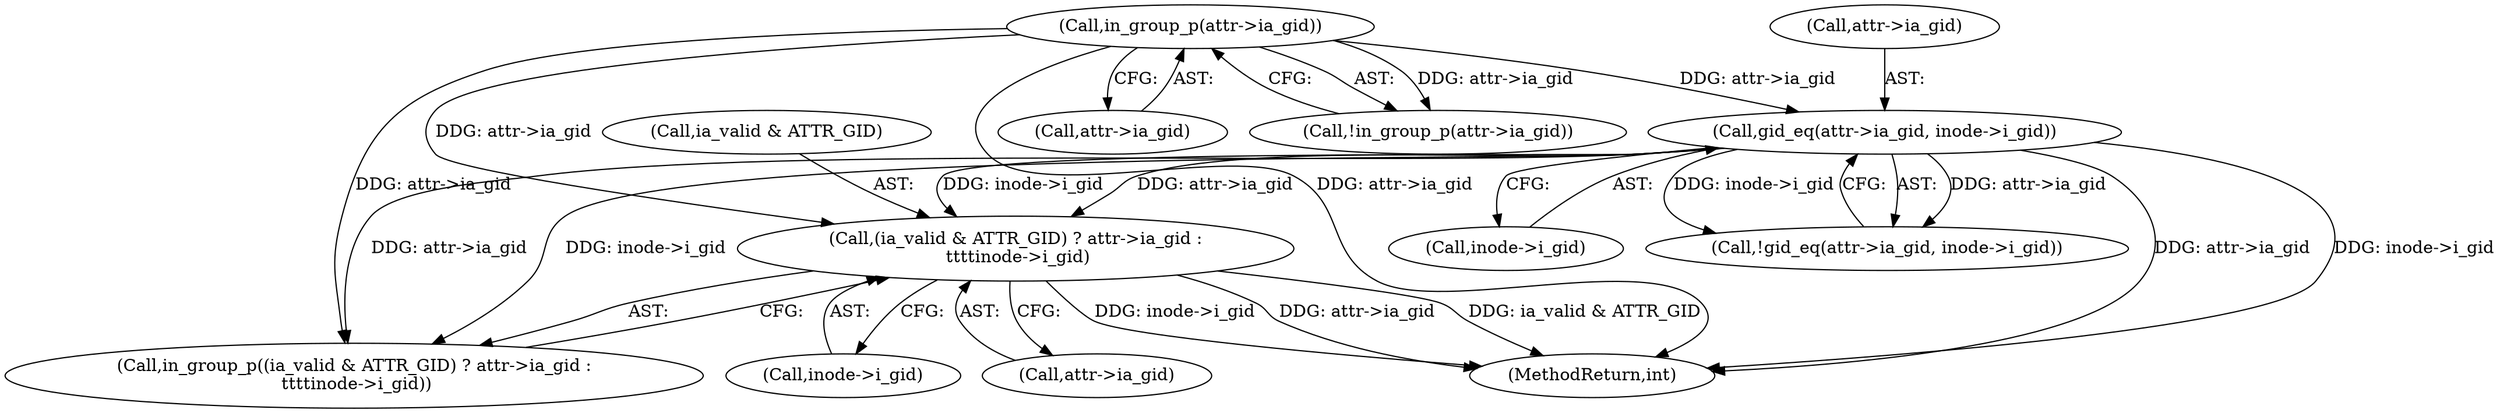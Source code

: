 digraph "0_linux_23adbe12ef7d3d4195e80800ab36b37bee28cd03@pointer" {
"1000218" [label="(Call,(ia_valid & ATTR_GID) ? attr->ia_gid :\n \t\t\t\tinode->i_gid)"];
"1000188" [label="(Call,gid_eq(attr->ia_gid, inode->i_gid))"];
"1000183" [label="(Call,in_group_p(attr->ia_gid))"];
"1000218" [label="(Call,(ia_valid & ATTR_GID) ? attr->ia_gid :\n \t\t\t\tinode->i_gid)"];
"1000217" [label="(Call,in_group_p((ia_valid & ATTR_GID) ? attr->ia_gid :\n \t\t\t\tinode->i_gid))"];
"1000255" [label="(MethodReturn,int)"];
"1000189" [label="(Call,attr->ia_gid)"];
"1000188" [label="(Call,gid_eq(attr->ia_gid, inode->i_gid))"];
"1000183" [label="(Call,in_group_p(attr->ia_gid))"];
"1000192" [label="(Call,inode->i_gid)"];
"1000184" [label="(Call,attr->ia_gid)"];
"1000225" [label="(Call,inode->i_gid)"];
"1000187" [label="(Call,!gid_eq(attr->ia_gid, inode->i_gid))"];
"1000182" [label="(Call,!in_group_p(attr->ia_gid))"];
"1000219" [label="(Call,ia_valid & ATTR_GID)"];
"1000222" [label="(Call,attr->ia_gid)"];
"1000218" -> "1000217"  [label="AST: "];
"1000218" -> "1000222"  [label="CFG: "];
"1000218" -> "1000225"  [label="CFG: "];
"1000219" -> "1000218"  [label="AST: "];
"1000222" -> "1000218"  [label="AST: "];
"1000225" -> "1000218"  [label="AST: "];
"1000217" -> "1000218"  [label="CFG: "];
"1000218" -> "1000255"  [label="DDG: ia_valid & ATTR_GID"];
"1000218" -> "1000255"  [label="DDG: inode->i_gid"];
"1000218" -> "1000255"  [label="DDG: attr->ia_gid"];
"1000188" -> "1000218"  [label="DDG: attr->ia_gid"];
"1000188" -> "1000218"  [label="DDG: inode->i_gid"];
"1000183" -> "1000218"  [label="DDG: attr->ia_gid"];
"1000188" -> "1000187"  [label="AST: "];
"1000188" -> "1000192"  [label="CFG: "];
"1000189" -> "1000188"  [label="AST: "];
"1000192" -> "1000188"  [label="AST: "];
"1000187" -> "1000188"  [label="CFG: "];
"1000188" -> "1000255"  [label="DDG: attr->ia_gid"];
"1000188" -> "1000255"  [label="DDG: inode->i_gid"];
"1000188" -> "1000187"  [label="DDG: attr->ia_gid"];
"1000188" -> "1000187"  [label="DDG: inode->i_gid"];
"1000183" -> "1000188"  [label="DDG: attr->ia_gid"];
"1000188" -> "1000217"  [label="DDG: attr->ia_gid"];
"1000188" -> "1000217"  [label="DDG: inode->i_gid"];
"1000183" -> "1000182"  [label="AST: "];
"1000183" -> "1000184"  [label="CFG: "];
"1000184" -> "1000183"  [label="AST: "];
"1000182" -> "1000183"  [label="CFG: "];
"1000183" -> "1000255"  [label="DDG: attr->ia_gid"];
"1000183" -> "1000182"  [label="DDG: attr->ia_gid"];
"1000183" -> "1000217"  [label="DDG: attr->ia_gid"];
}
